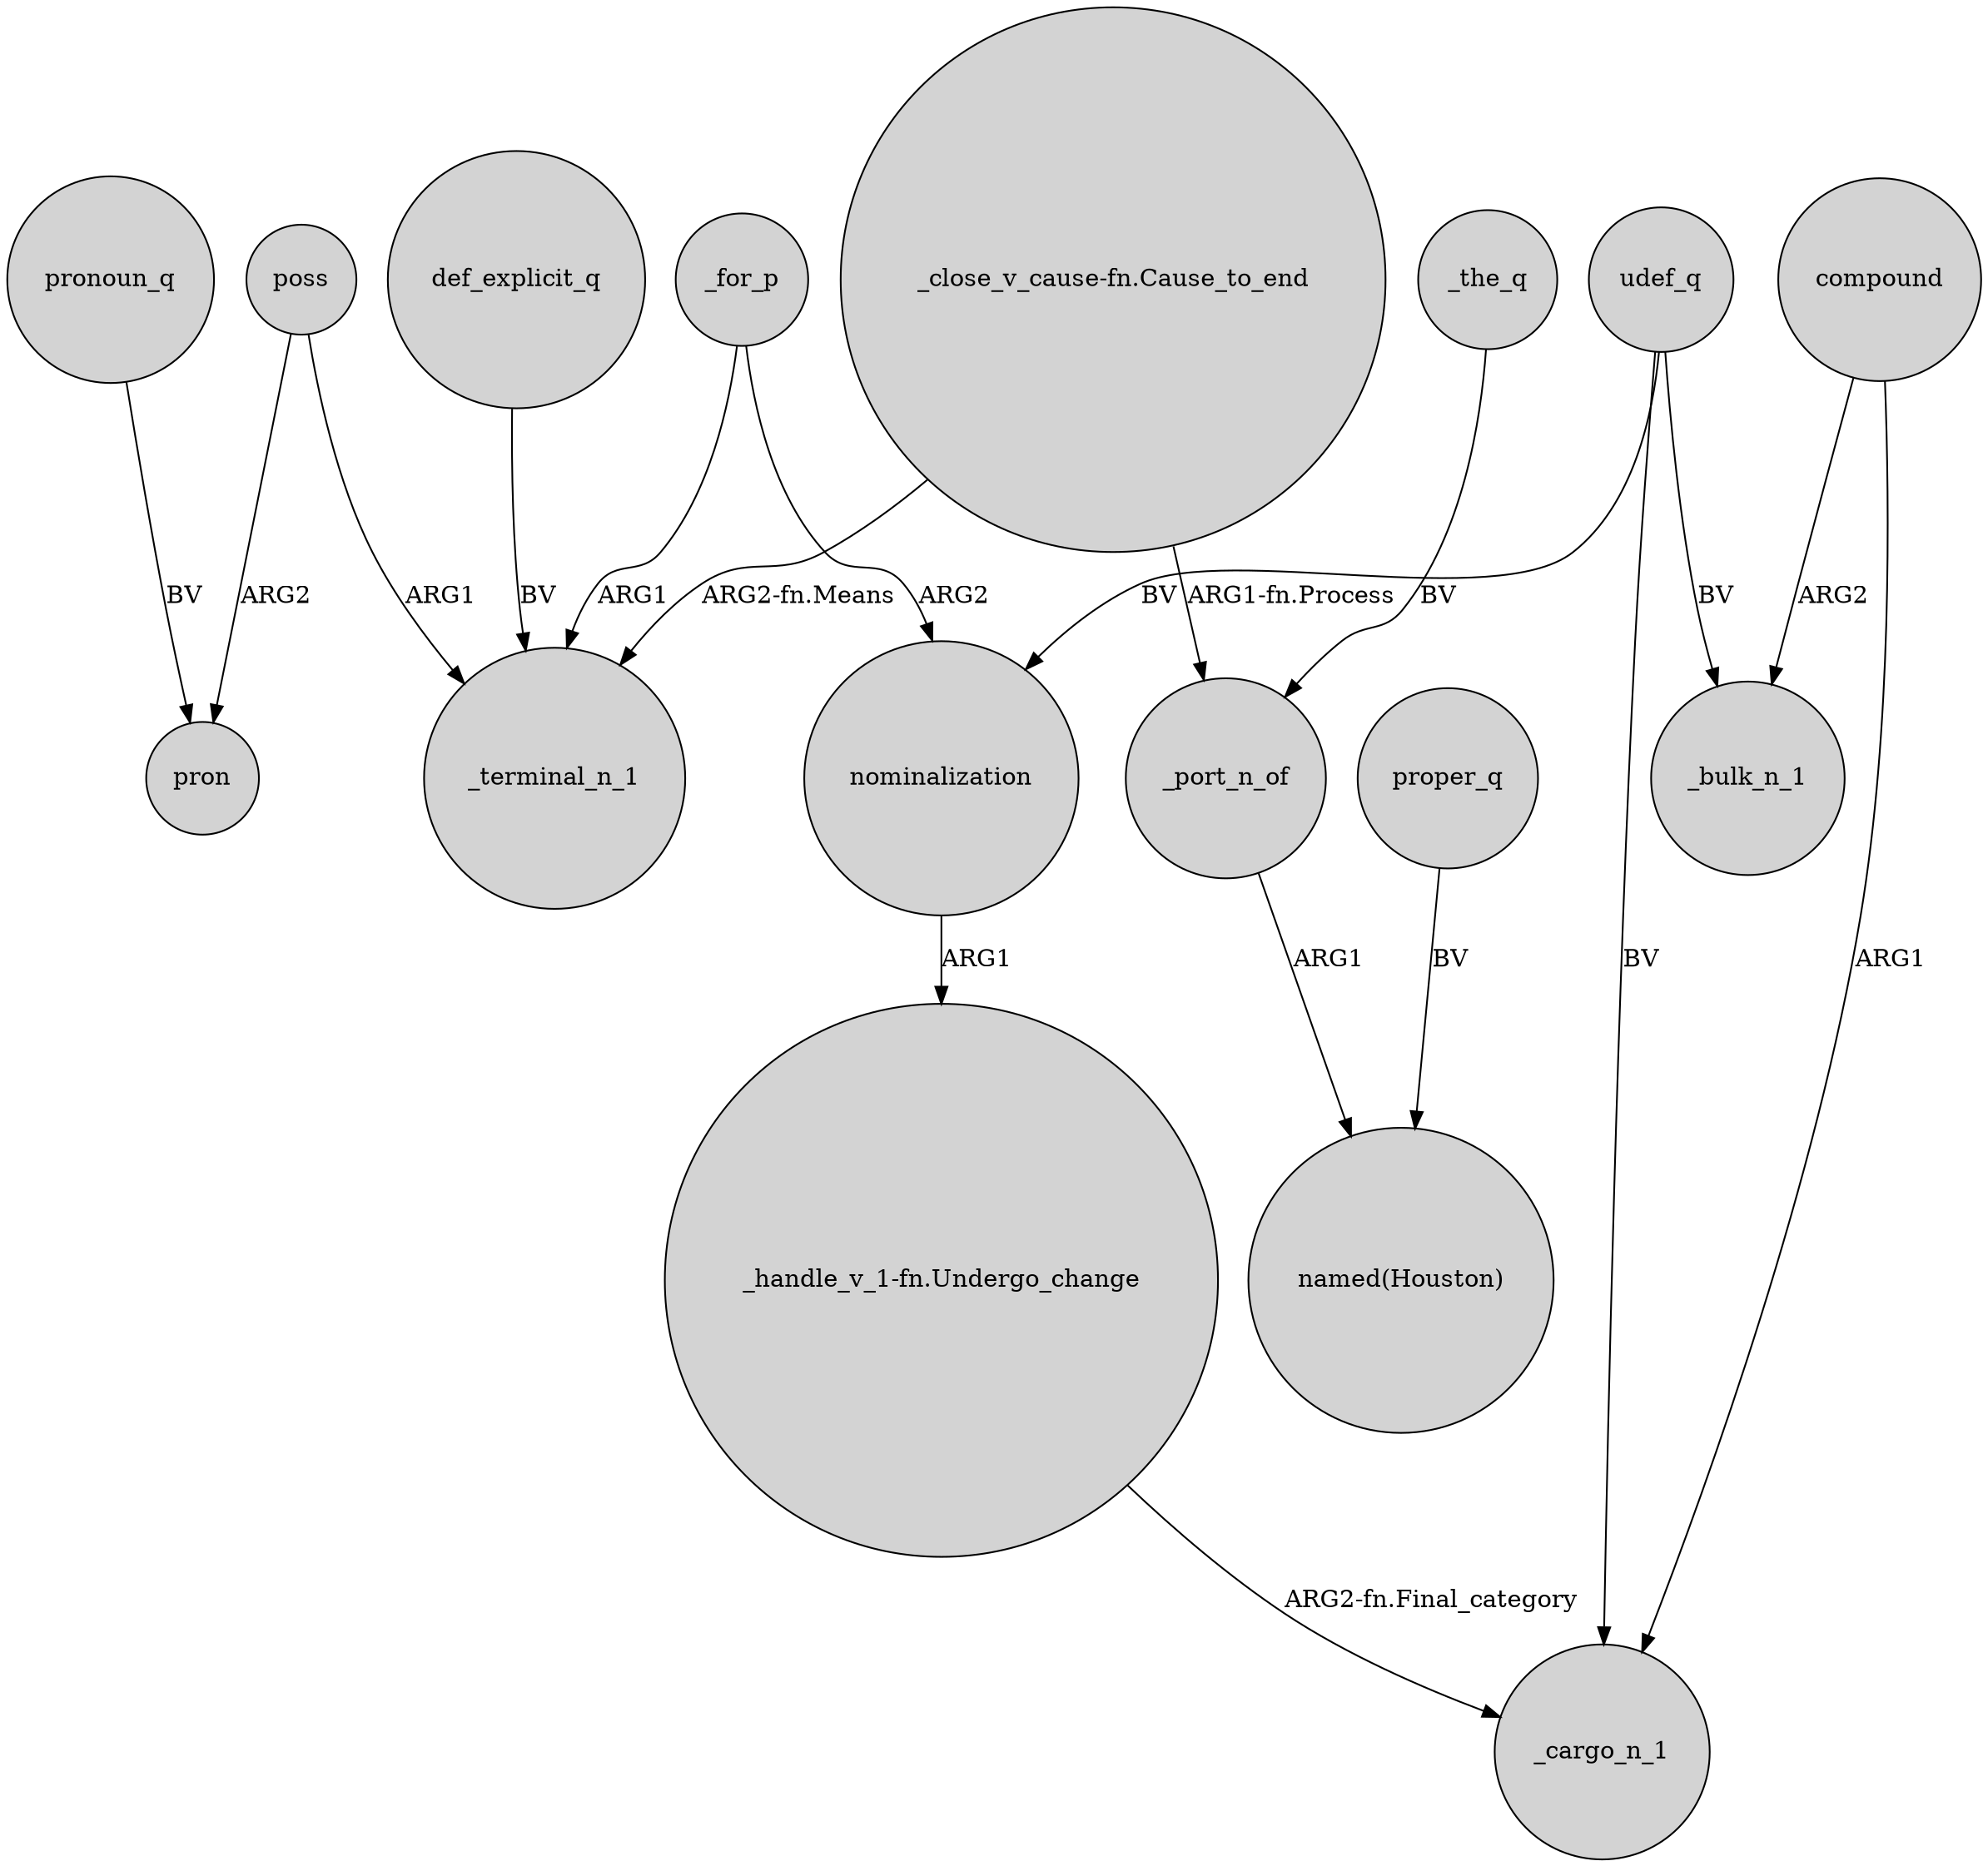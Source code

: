 digraph {
	node [shape=circle style=filled]
	_for_p -> _terminal_n_1 [label=ARG1]
	"_handle_v_1-fn.Undergo_change" -> _cargo_n_1 [label="ARG2-fn.Final_category"]
	def_explicit_q -> _terminal_n_1 [label=BV]
	proper_q -> "named(Houston)" [label=BV]
	poss -> pron [label=ARG2]
	nominalization -> "_handle_v_1-fn.Undergo_change" [label=ARG1]
	_for_p -> nominalization [label=ARG2]
	"_close_v_cause-fn.Cause_to_end" -> _terminal_n_1 [label="ARG2-fn.Means"]
	udef_q -> _bulk_n_1 [label=BV]
	udef_q -> nominalization [label=BV]
	compound -> _bulk_n_1 [label=ARG2]
	"_close_v_cause-fn.Cause_to_end" -> _port_n_of [label="ARG1-fn.Process"]
	poss -> _terminal_n_1 [label=ARG1]
	pronoun_q -> pron [label=BV]
	compound -> _cargo_n_1 [label=ARG1]
	_port_n_of -> "named(Houston)" [label=ARG1]
	udef_q -> _cargo_n_1 [label=BV]
	_the_q -> _port_n_of [label=BV]
}
